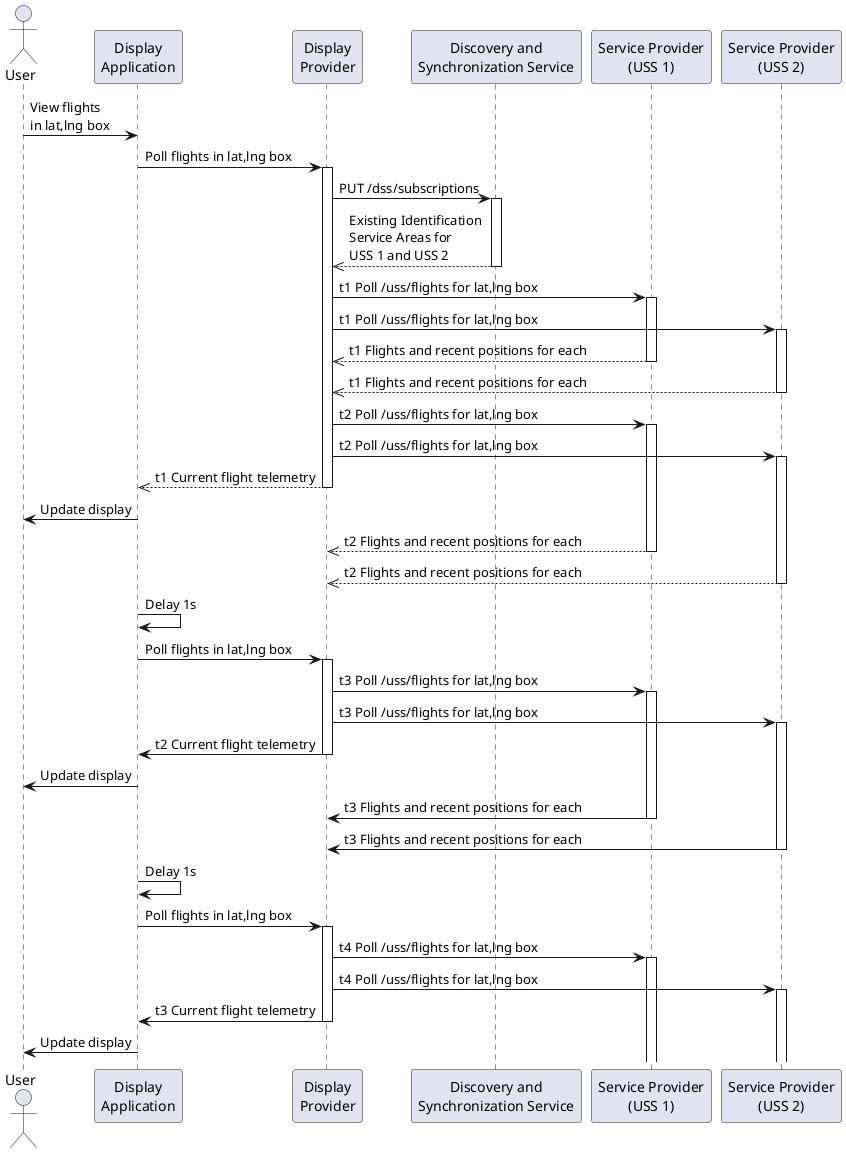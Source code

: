 'To render with PlantUML:
'  java -jar plantuml.jar -o generated rid_display.puml
@startuml
actor User
participant "Display\nApplication" as DA
participant "Display\nProvider" as DP
participant "Discovery and\nSynchronization Service" as DSS
participant "Service Provider\n(USS 1)" as SP1
participant "Service Provider\n(USS 2)" as SP2
User -> DA : View flights\nin lat,lng box

DA -> DP : Poll flights in lat,lng box
activate DP
DP -> DSS : PUT /dss/subscriptions
activate DSS
DSS -->> DP : Existing Identification\nService Areas for\nUSS 1 and USS 2
deactivate DSS

DP -> SP1 : t1 Poll /uss/flights for lat,lng box
activate SP1
DP -> SP2 : t1 Poll /uss/flights for lat,lng box
activate SP2
SP1 -->> DP : t1 Flights and recent positions for each
deactivate SP1
SP2 -->> DP : t1 Flights and recent positions for each
deactivate SP2

DP -> SP1 : t2 Poll /uss/flights for lat,lng box
activate SP1
DP -> SP2 : t2 Poll /uss/flights for lat,lng box
activate SP2 
DP -->> DA : t1 Current flight telemetry
deactivate DP

DA -> User : Update display

SP1 -->> DP : t2 Flights and recent positions for each
deactivate SP1
SP2 -->> DP : t2 Flights and recent positions for each
deactivate SP2

DA -> DA : Delay 1s

DA -> DP : Poll flights in lat,lng box
activate DP
DP -> SP1 : t3 Poll /uss/flights for lat,lng box
activate SP1
DP -> SP2 : t3 Poll /uss/flights for lat,lng box
activate SP2
DP -> DA : t2 Current flight telemetry
deactivate DP

DA -> User : Update display

SP1 -> DP : t3 Flights and recent positions for each
deactivate SP1
SP2 -> DP : t3 Flights and recent positions for each
deactivate SP2

DA -> DA : Delay 1s
DA -> DP : Poll flights in lat,lng box
activate DP
DP -> SP1 : t4 Poll /uss/flights for lat,lng box
activate SP1
DP -> SP2 : t4 Poll /uss/flights for lat,lng box
activate SP2
DP -> DA : t3 Current flight telemetry
deactivate DP

DA -> User : Update display
@enduml
